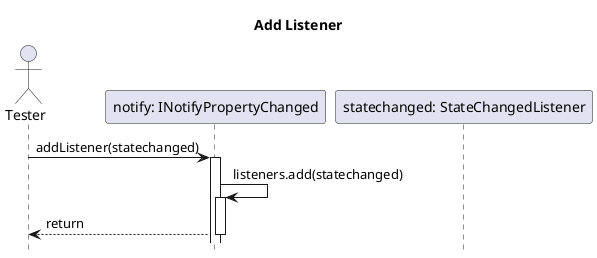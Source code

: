@startuml
hide footbox
title Add Listener

actor Tester as tester
participant "notify: INotifyPropertyChanged" as notify
participant "statechanged: StateChangedListener" as statechanged

tester -> notify++: addListener(statechanged)
notify -> notify++: listeners.add(statechanged)
notify --> tester--: return

@enduml